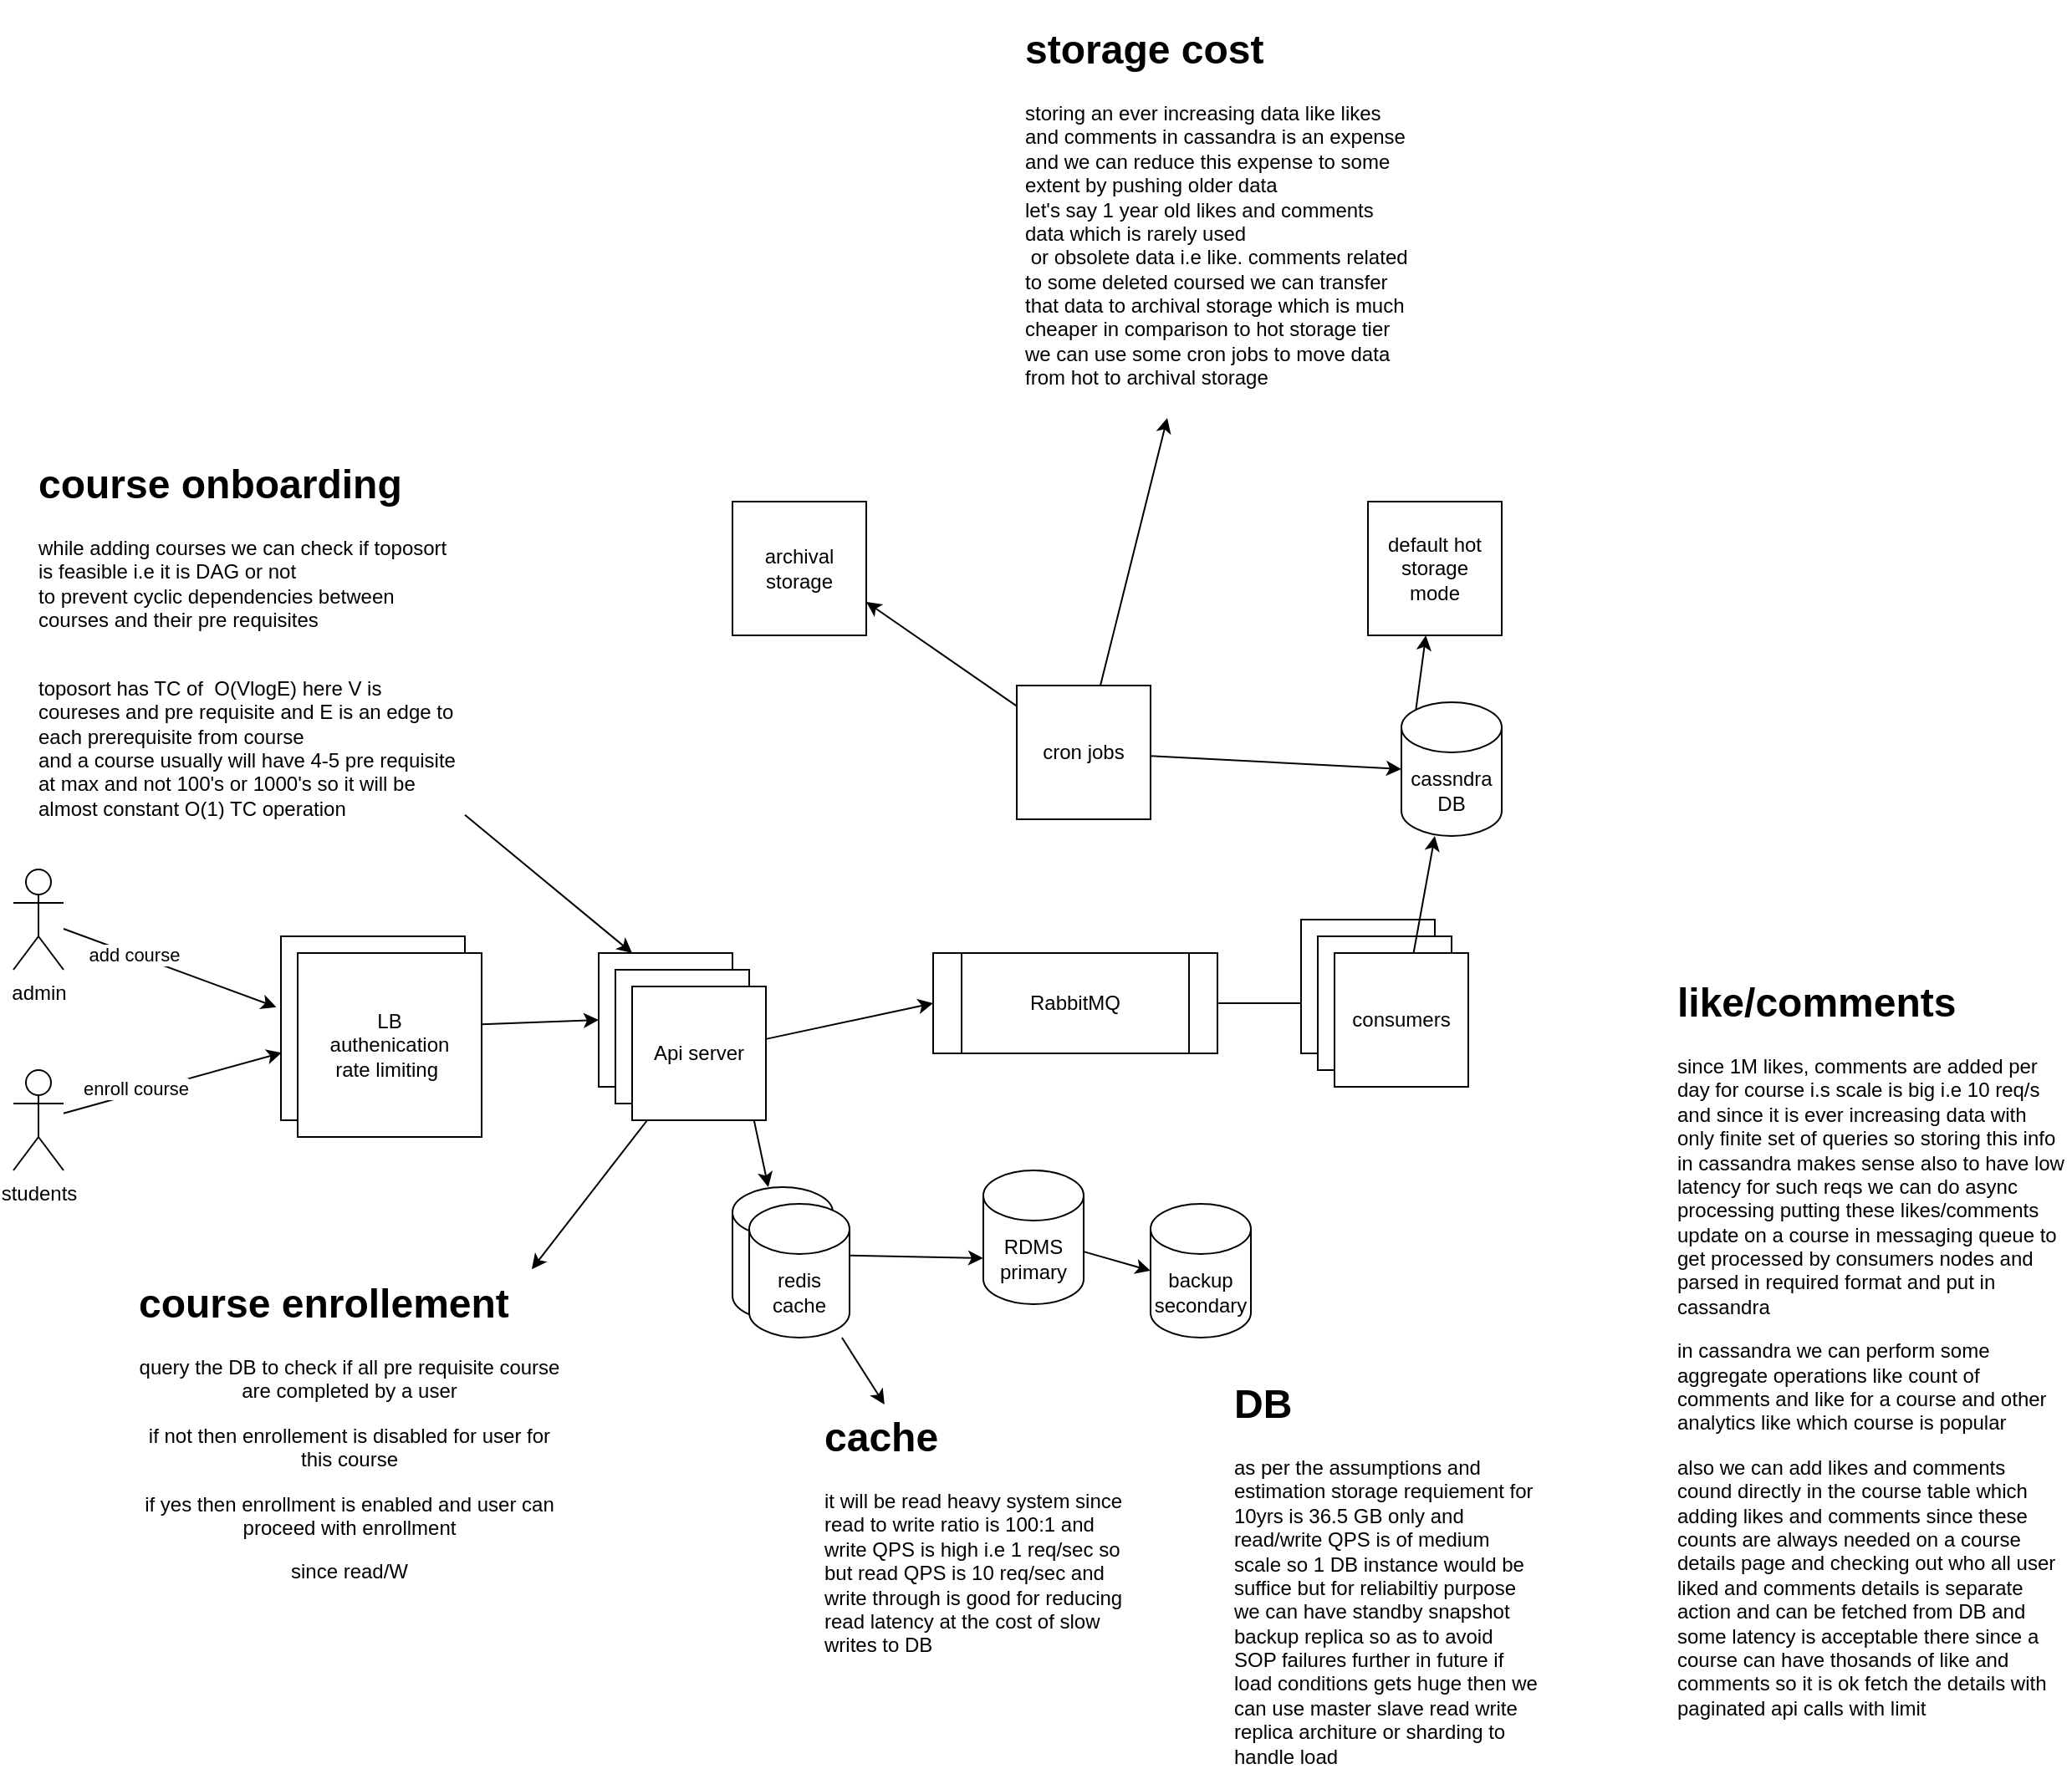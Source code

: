 <mxfile>
    <diagram id="E1B0c63AFB5XFSUCJhjO" name="Page-1">
        <mxGraphModel dx="1576" dy="1676" grid="1" gridSize="10" guides="1" tooltips="1" connect="1" arrows="1" fold="1" page="1" pageScale="1" pageWidth="850" pageHeight="1100" math="0" shadow="0">
            <root>
                <mxCell id="0"/>
                <mxCell id="1" parent="0"/>
                <mxCell id="2" value="Api server" style="whiteSpace=wrap;html=1;aspect=fixed;" parent="1" vertex="1">
                    <mxGeometry x="260" y="170" width="80" height="80" as="geometry"/>
                </mxCell>
                <mxCell id="35" style="edgeStyle=none;html=1;entryX=0;entryY=0.5;entryDx=0;entryDy=0;entryPerimeter=0;" parent="1" source="4" target="34" edge="1">
                    <mxGeometry relative="1" as="geometry"/>
                </mxCell>
                <mxCell id="4" value="RDMS&lt;br&gt;primary" style="shape=cylinder3;whiteSpace=wrap;html=1;boundedLbl=1;backgroundOutline=1;size=15;" parent="1" vertex="1">
                    <mxGeometry x="490" y="300" width="60" height="80" as="geometry"/>
                </mxCell>
                <mxCell id="25" style="edgeStyle=none;html=1;exitX=0.145;exitY=0;exitDx=0;exitDy=4.35;exitPerimeter=0;" parent="1" source="6" target="26" edge="1">
                    <mxGeometry relative="1" as="geometry">
                        <mxPoint x="540" y="50" as="targetPoint"/>
                    </mxGeometry>
                </mxCell>
                <mxCell id="6" value="cassndra&lt;br&gt;DB" style="shape=cylinder3;whiteSpace=wrap;html=1;boundedLbl=1;backgroundOutline=1;size=15;" parent="1" vertex="1">
                    <mxGeometry x="740" y="20" width="60" height="80" as="geometry"/>
                </mxCell>
                <mxCell id="10" style="edgeStyle=none;html=1;entryX=0;entryY=0;entryDx=0;entryDy=52.5;entryPerimeter=0;" parent="1" source="7" edge="1" target="4">
                    <mxGeometry relative="1" as="geometry">
                        <mxPoint x="480" y="350" as="targetPoint"/>
                    </mxGeometry>
                </mxCell>
                <mxCell id="7" value="redis cache" style="shape=cylinder3;whiteSpace=wrap;html=1;boundedLbl=1;backgroundOutline=1;size=15;" parent="1" vertex="1">
                    <mxGeometry x="340" y="310" width="60" height="80" as="geometry"/>
                </mxCell>
                <mxCell id="9" value="" style="endArrow=classic;html=1;exitX=1.025;exitY=0.615;exitDx=0;exitDy=0;exitPerimeter=0;" parent="1" source="2" target="7" edge="1">
                    <mxGeometry width="50" height="50" relative="1" as="geometry">
                        <mxPoint x="350" y="220" as="sourcePoint"/>
                        <mxPoint x="530" y="370" as="targetPoint"/>
                    </mxGeometry>
                </mxCell>
                <mxCell id="11" value="Api server" style="whiteSpace=wrap;html=1;aspect=fixed;" parent="1" vertex="1">
                    <mxGeometry x="270" y="180" width="80" height="80" as="geometry"/>
                </mxCell>
                <mxCell id="18" style="edgeStyle=none;html=1;entryX=0;entryY=0.5;entryDx=0;entryDy=0;" parent="1" source="12" target="17" edge="1">
                    <mxGeometry relative="1" as="geometry"/>
                </mxCell>
                <mxCell id="37" style="edgeStyle=none;html=1;entryX=0.923;entryY=-0.004;entryDx=0;entryDy=0;entryPerimeter=0;" parent="1" source="12" target="52" edge="1">
                    <mxGeometry relative="1" as="geometry">
                        <mxPoint x="236.119" y="318.541" as="targetPoint"/>
                    </mxGeometry>
                </mxCell>
                <mxCell id="12" value="Api server" style="whiteSpace=wrap;html=1;aspect=fixed;" parent="1" vertex="1">
                    <mxGeometry x="280" y="190" width="80" height="80" as="geometry"/>
                </mxCell>
                <mxCell id="16" style="edgeStyle=none;html=1;entryX=0;entryY=0.5;entryDx=0;entryDy=0;" parent="1" source="13" target="2" edge="1">
                    <mxGeometry relative="1" as="geometry"/>
                </mxCell>
                <mxCell id="13" value="LB" style="whiteSpace=wrap;html=1;aspect=fixed;" parent="1" vertex="1">
                    <mxGeometry x="70" y="160" width="110" height="110" as="geometry"/>
                </mxCell>
                <mxCell id="15" style="edgeStyle=none;html=1;entryX=0.004;entryY=0.633;entryDx=0;entryDy=0;entryPerimeter=0;" parent="1" source="14" target="13" edge="1">
                    <mxGeometry relative="1" as="geometry"/>
                </mxCell>
                <mxCell id="48" value="enroll course" style="edgeLabel;html=1;align=center;verticalAlign=middle;resizable=0;points=[];" vertex="1" connectable="0" parent="15">
                    <mxGeometry x="-0.333" y="3" relative="1" as="geometry">
                        <mxPoint as="offset"/>
                    </mxGeometry>
                </mxCell>
                <mxCell id="14" value="students" style="shape=umlActor;verticalLabelPosition=bottom;verticalAlign=top;html=1;outlineConnect=0;" parent="1" vertex="1">
                    <mxGeometry x="-90" y="240" width="30" height="60" as="geometry"/>
                </mxCell>
                <mxCell id="22" style="edgeStyle=none;html=1;entryX=0;entryY=0.5;entryDx=0;entryDy=0;" parent="1" source="17" target="20" edge="1">
                    <mxGeometry relative="1" as="geometry"/>
                </mxCell>
                <mxCell id="17" value="RabbitMQ" style="shape=process;whiteSpace=wrap;html=1;backgroundOutline=1;" parent="1" vertex="1">
                    <mxGeometry x="460" y="170" width="170" height="60" as="geometry"/>
                </mxCell>
                <mxCell id="19" value="consumers" style="whiteSpace=wrap;html=1;aspect=fixed;" parent="1" vertex="1">
                    <mxGeometry x="680" y="150" width="80" height="80" as="geometry"/>
                </mxCell>
                <mxCell id="20" value="consumers" style="whiteSpace=wrap;html=1;aspect=fixed;" parent="1" vertex="1">
                    <mxGeometry x="690" y="160" width="80" height="80" as="geometry"/>
                </mxCell>
                <mxCell id="24" style="edgeStyle=none;html=1;" parent="1" source="21" edge="1">
                    <mxGeometry relative="1" as="geometry">
                        <mxPoint x="760" y="100" as="targetPoint"/>
                    </mxGeometry>
                </mxCell>
                <mxCell id="21" value="consumers" style="whiteSpace=wrap;html=1;aspect=fixed;" parent="1" vertex="1">
                    <mxGeometry x="700" y="170" width="80" height="80" as="geometry"/>
                </mxCell>
                <mxCell id="26" value="default hot storage&lt;br&gt;mode" style="whiteSpace=wrap;html=1;aspect=fixed;" parent="1" vertex="1">
                    <mxGeometry x="720" y="-100" width="80" height="80" as="geometry"/>
                </mxCell>
                <mxCell id="27" value="archival storage" style="whiteSpace=wrap;html=1;aspect=fixed;" parent="1" vertex="1">
                    <mxGeometry x="340" y="-100" width="80" height="80" as="geometry"/>
                </mxCell>
                <mxCell id="29" style="edgeStyle=none;html=1;entryX=0;entryY=0.5;entryDx=0;entryDy=0;entryPerimeter=0;" parent="1" source="28" target="6" edge="1">
                    <mxGeometry relative="1" as="geometry">
                        <mxPoint x="730" y="60" as="targetPoint"/>
                    </mxGeometry>
                </mxCell>
                <mxCell id="30" style="edgeStyle=none;html=1;entryX=1;entryY=0.75;entryDx=0;entryDy=0;" parent="1" source="28" edge="1" target="27">
                    <mxGeometry relative="1" as="geometry">
                        <mxPoint x="280" y="50" as="targetPoint"/>
                    </mxGeometry>
                </mxCell>
                <mxCell id="57" style="edgeStyle=none;html=1;" edge="1" parent="1" source="28" target="56">
                    <mxGeometry relative="1" as="geometry"/>
                </mxCell>
                <mxCell id="28" value="cron jobs" style="whiteSpace=wrap;html=1;aspect=fixed;" parent="1" vertex="1">
                    <mxGeometry x="510" y="10" width="80" height="80" as="geometry"/>
                </mxCell>
                <mxCell id="31" value="LB&lt;br&gt;authenication&lt;br&gt;rate limiting&amp;nbsp;" style="whiteSpace=wrap;html=1;aspect=fixed;" parent="1" vertex="1">
                    <mxGeometry x="80" y="170" width="110" height="110" as="geometry"/>
                </mxCell>
                <mxCell id="53" style="edgeStyle=none;html=1;" edge="1" parent="1" source="32" target="50">
                    <mxGeometry relative="1" as="geometry"/>
                </mxCell>
                <mxCell id="32" value="redis cache" style="shape=cylinder3;whiteSpace=wrap;html=1;boundedLbl=1;backgroundOutline=1;size=15;" parent="1" vertex="1">
                    <mxGeometry x="350" y="320" width="60" height="80" as="geometry"/>
                </mxCell>
                <mxCell id="34" value="backup&lt;br&gt;secondary" style="shape=cylinder3;whiteSpace=wrap;html=1;boundedLbl=1;backgroundOutline=1;size=15;" parent="1" vertex="1">
                    <mxGeometry x="590" y="320" width="60" height="80" as="geometry"/>
                </mxCell>
                <mxCell id="46" style="edgeStyle=none;html=1;entryX=-0.025;entryY=0.385;entryDx=0;entryDy=0;entryPerimeter=0;" edge="1" parent="1" source="45" target="13">
                    <mxGeometry relative="1" as="geometry"/>
                </mxCell>
                <mxCell id="47" value="add course" style="edgeLabel;html=1;align=center;verticalAlign=middle;resizable=0;points=[];" vertex="1" connectable="0" parent="46">
                    <mxGeometry x="-0.347" relative="1" as="geometry">
                        <mxPoint as="offset"/>
                    </mxGeometry>
                </mxCell>
                <mxCell id="45" value="admin" style="shape=umlActor;verticalLabelPosition=bottom;verticalAlign=top;html=1;outlineConnect=0;" vertex="1" parent="1">
                    <mxGeometry x="-90" y="120" width="30" height="60" as="geometry"/>
                </mxCell>
                <mxCell id="51" style="edgeStyle=none;html=1;entryX=0.25;entryY=0;entryDx=0;entryDy=0;" edge="1" parent="1" source="49" target="2">
                    <mxGeometry relative="1" as="geometry"/>
                </mxCell>
                <mxCell id="49" value="&lt;h1&gt;course onboarding&lt;/h1&gt;&lt;p&gt;&lt;span style=&quot;text-align: center;&quot;&gt;while adding courses we can check if toposort is feasible i.e it is DAG or not&lt;/span&gt;&lt;br style=&quot;text-align: center;&quot;&gt;&lt;span style=&quot;text-align: center;&quot;&gt;to prevent cyclic dependencies between courses and their pre requisites&lt;/span&gt;&lt;br style=&quot;text-align: center;&quot;&gt;&lt;span style=&quot;text-align: center;&quot;&gt;&lt;br&gt;&lt;/span&gt;&lt;/p&gt;&lt;p&gt;&lt;span style=&quot;text-align: center;&quot;&gt;toposort has TC of&amp;nbsp; O(VlogE) here V is coureses and pre requisite and E is an edge to each prerequisite from course&lt;/span&gt;&lt;br style=&quot;text-align: center;&quot;&gt;&lt;span style=&quot;text-align: center;&quot;&gt;and a course usually will have 4-5 pre requisite at max and not 100's or 1000's so it will be almost constant O(1) TC operation&lt;/span&gt;&lt;br&gt;&lt;/p&gt;" style="text;html=1;strokeColor=none;fillColor=none;spacing=5;spacingTop=-20;whiteSpace=wrap;overflow=hidden;rounded=0;" vertex="1" parent="1">
                    <mxGeometry x="-80" y="-130" width="260" height="220" as="geometry"/>
                </mxCell>
                <mxCell id="50" value="&lt;h1&gt;cache&lt;/h1&gt;&lt;p&gt;it will be read heavy system since read to write ratio is 100:1 and write QPS is high i.e 1 req/sec so but read QPS is 10 req/sec and write through is good for reducing read latency at the cost of slow writes to DB&lt;/p&gt;" style="text;html=1;strokeColor=none;fillColor=none;spacing=5;spacingTop=-20;whiteSpace=wrap;overflow=hidden;rounded=0;" vertex="1" parent="1">
                    <mxGeometry x="390" y="440" width="190" height="170" as="geometry"/>
                </mxCell>
                <mxCell id="52" value="&lt;h1&gt;course enrollement&lt;/h1&gt;&lt;p style=&quot;text-align: center;&quot;&gt;query the DB to check if all pre requisite course are completed by a user&lt;/p&gt;&lt;p style=&quot;text-align: center;&quot;&gt;if not then enrollement is disabled for user for this course&lt;/p&gt;&lt;p style=&quot;text-align: center;&quot;&gt;if yes then enrollment is enabled and user can proceed with enrollment&lt;/p&gt;&lt;p style=&quot;text-align: center;&quot;&gt;since read/W&lt;/p&gt;" style="text;html=1;strokeColor=none;fillColor=none;spacing=5;spacingTop=-20;whiteSpace=wrap;overflow=hidden;rounded=0;" vertex="1" parent="1">
                    <mxGeometry x="-20" y="360" width="260" height="220" as="geometry"/>
                </mxCell>
                <mxCell id="54" value="&lt;h1&gt;DB&lt;/h1&gt;&lt;div&gt;as per the assumptions and estimation storage requiement for 10yrs is 36.5 GB only and read/write QPS is of medium scale so 1 DB instance would be suffice but for reliabiltiy purpose we can have standby snapshot backup replica so as to avoid SOP failures further in future if&amp;nbsp; load conditions gets huge then we can use master slave read write replica architure or sharding to handle load&amp;nbsp;&lt;/div&gt;" style="text;html=1;strokeColor=none;fillColor=none;spacing=5;spacingTop=-20;whiteSpace=wrap;overflow=hidden;rounded=0;" vertex="1" parent="1">
                    <mxGeometry x="635" y="420" width="190" height="240" as="geometry"/>
                </mxCell>
                <mxCell id="55" value="&lt;h1&gt;like/comments&lt;/h1&gt;&lt;p&gt;since 1M likes, comments are added per day for course i.s scale is big i.e 10 req/s and since it is ever increasing data with only finite set of queries so storing this info in cassandra makes sense also to have low latency for such reqs we can do async processing putting these likes/comments update on a course in messaging queue to get processed by consumers nodes and parsed in required format and put in cassandra&lt;/p&gt;&lt;p&gt;in cassandra we can perform some aggregate operations like count of comments and like for a course and other analytics like which course is popular&lt;/p&gt;&lt;p&gt;also we can add likes and comments cound directly in the course table which adding likes and comments since these counts are always needed on a course details page and checking out who all user liked and comments details is separate action and can be fetched from DB and some latency is acceptable there since a course can have thosands of like and comments so it is ok fetch the details with paginated api calls with limit&amp;nbsp;&amp;nbsp;&lt;/p&gt;" style="text;html=1;strokeColor=none;fillColor=none;spacing=5;spacingTop=-20;whiteSpace=wrap;overflow=hidden;rounded=0;" vertex="1" parent="1">
                    <mxGeometry x="900" y="180" width="240" height="450" as="geometry"/>
                </mxCell>
                <mxCell id="56" value="&lt;h1&gt;storage cost&lt;span style=&quot;&quot;&gt;&#9;&lt;/span&gt;&lt;/h1&gt;&lt;div&gt;storing an ever increasing data like likes and comments in cassandra is an expense and we can reduce this expense to some extent by pushing older data&amp;nbsp;&lt;/div&gt;let's say 1 year old likes and comments data which is rarely used&amp;nbsp;&lt;div&gt;&amp;nbsp;or obsolete data i.e like. comments related to some deleted coursed we can transfer that data to archival storage which is much cheaper in comparison to hot storage tier&lt;/div&gt;&lt;div&gt;we can use some cron jobs to move data from hot to archival storage&lt;/div&gt;" style="text;html=1;strokeColor=none;fillColor=none;spacing=5;spacingTop=-20;whiteSpace=wrap;overflow=hidden;rounded=0;" vertex="1" parent="1">
                    <mxGeometry x="510" y="-390" width="240" height="240" as="geometry"/>
                </mxCell>
            </root>
        </mxGraphModel>
    </diagram>
</mxfile>